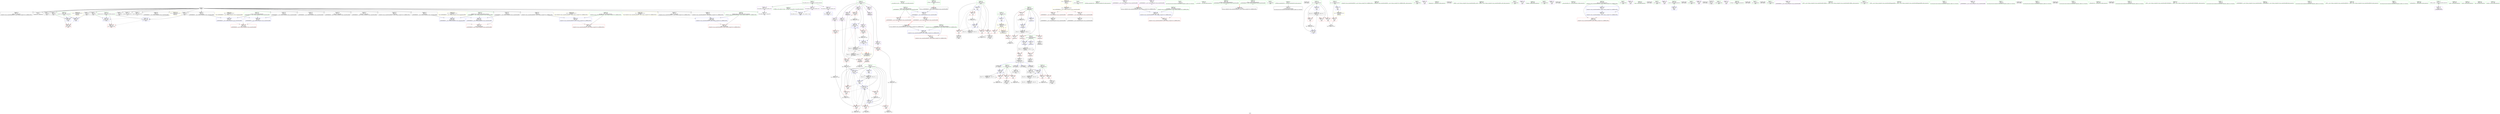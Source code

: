 digraph "SVFG" {
	label="SVFG";

	Node0x55f670f69020 [shape=record,color=grey,label="{NodeID: 0\nNullPtr}"];
	Node0x55f670f69020 -> Node0x55f6710a7410[style=solid];
	Node0x55f670f69020 -> Node0x55f6710a7510[style=solid];
	Node0x55f670f69020 -> Node0x55f6710a75e0[style=solid];
	Node0x55f670f69020 -> Node0x55f6710a76b0[style=solid];
	Node0x55f670f69020 -> Node0x55f6710a7780[style=solid];
	Node0x55f670f69020 -> Node0x55f6710a7850[style=solid];
	Node0x55f670f69020 -> Node0x55f6710a7920[style=solid];
	Node0x55f670f69020 -> Node0x55f6710a79f0[style=solid];
	Node0x55f670f69020 -> Node0x55f6710a7ac0[style=solid];
	Node0x55f670f69020 -> Node0x55f6710a7b90[style=solid];
	Node0x55f670f69020 -> Node0x55f6710a7c60[style=solid];
	Node0x55f670f69020 -> Node0x55f6710a7d30[style=solid];
	Node0x55f670f69020 -> Node0x55f6710a7e00[style=solid];
	Node0x55f670f69020 -> Node0x55f6710a7ed0[style=solid];
	Node0x55f670f69020 -> Node0x55f6710a7fa0[style=solid];
	Node0x55f670f69020 -> Node0x55f6710a8070[style=solid];
	Node0x55f670f69020 -> Node0x55f6710a8140[style=solid];
	Node0x55f670f69020 -> Node0x55f6710a8210[style=solid];
	Node0x55f670f69020 -> Node0x55f6710a82e0[style=solid];
	Node0x55f670f69020 -> Node0x55f6710a83b0[style=solid];
	Node0x55f670f69020 -> Node0x55f6710a8480[style=solid];
	Node0x55f670f69020 -> Node0x55f6710a8550[style=solid];
	Node0x55f670f69020 -> Node0x55f6710adf50[style=solid];
	Node0x55f6710a8a60 [shape=record,color=blue,label="{NodeID: 194\n108\<--180\nexn.slot\<--\nmain\n}"];
	Node0x55f6710a8a60 -> Node0x55f6710ac390[style=dashed];
	Node0x55f6710a52f0 [shape=record,color=purple,label="{NodeID: 111\n201\<--13\narrayidx15\<--p\nmain\n}"];
	Node0x55f6710a52f0 -> Node0x55f6710acfc0[style=solid];
	Node0x55f6710a52f0 -> Node0x55f6710a8cd0[style=solid];
	Node0x55f6710a3ce0 [shape=record,color=green,label="{NodeID: 28\n42\<--43\n__cxx_global_var_init\<--__cxx_global_var_init_field_insensitive\n}"];
	Node0x55f6710dac10 [shape=record,color=black,label="{NodeID: 388\n355 = PHI(283, 297, )\n1st arg _ZStplIcSt11char_traitsIcESaIcEENSt7__cxx1112basic_stringIT_T0_T1_EERKS8_PKS5_ }"];
	Node0x55f6710dac10 -> Node0x55f6710a95c0[style=solid];
	Node0x55f6710b73a0 [shape=record,color=grey,label="{NodeID: 305\n154 = cmp(152, 153, )\n}"];
	Node0x55f6710abc40 [shape=record,color=red,label="{NodeID: 139\n301\<--36\n\<--stdout\n_Z4OPENRKNSt7__cxx1112basic_stringIcSt11char_traitsIcESaIcEEE\n}"];
	Node0x55f6710abc40 -> Node0x55f6710a5e30[style=solid];
	Node0x55f6710a6690 [shape=record,color=green,label="{NodeID: 56\n276\<--277\nexn.slot\<--exn.slot_field_insensitive\n_Z4OPENRKNSt7__cxx1112basic_stringIcSt11char_traitsIcESaIcEEE\n}"];
	Node0x55f6710a6690 -> Node0x55f6710ad4a0[style=solid];
	Node0x55f6710a6690 -> Node0x55f6710a9280[style=solid];
	Node0x55f6710a6690 -> Node0x55f6710a9420[style=solid];
	Node0x55f6710ad300 [shape=record,color=red,label="{NodeID: 167\n283\<--272\n\<--s.addr\n_Z4OPENRKNSt7__cxx1112basic_stringIcSt11char_traitsIcESaIcEEE\n|{<s0>22}}"];
	Node0x55f6710ad300:s0 -> Node0x55f6710dac10[style=solid,color=red];
	Node0x55f6710a7ed0 [shape=record,color=black,label="{NodeID: 84\n314\<--3\n\<--dummyVal\n_Z4OPENRKNSt7__cxx1112basic_stringIcSt11char_traitsIcESaIcEEE\n}"];
	Node0x55f6710a7ed0 -> Node0x55f6710a9420[style=solid];
	Node0x55f6710995a0 [shape=record,color=green,label="{NodeID: 1\n7\<--1\n__dso_handle\<--dummyObj\nGlob }"];
	Node0x55f6710a8b30 [shape=record,color=blue,label="{NodeID: 195\n110\<--182\nehselector.slot\<--\nmain\n}"];
	Node0x55f6710a8b30 -> Node0x55f6710ac460[style=dashed];
	Node0x55f6710a53c0 [shape=record,color=purple,label="{NodeID: 112\n211\<--13\narrayidx19\<--p\nmain\n}"];
	Node0x55f6710a53c0 -> Node0x55f6710ad090[style=solid];
	Node0x55f6710a3de0 [shape=record,color=green,label="{NodeID: 29\n46\<--47\n_ZNSt8ios_base4InitC1Ev\<--_ZNSt8ios_base4InitC1Ev_field_insensitive\n}"];
	Node0x55f6710da710 [shape=record,color=black,label="{NodeID: 389\n356 = PHI(284, 298, )\n2nd arg _ZStplIcSt11char_traitsIcESaIcEENSt7__cxx1112basic_stringIT_T0_T1_EERKS8_PKS5_ }"];
	Node0x55f6710da710 -> Node0x55f6710a9690[style=solid];
	Node0x55f6710b7520 [shape=record,color=grey,label="{NodeID: 306\n195 = cmp(194, 9, )\n}"];
	Node0x55f6710abd10 [shape=record,color=red,label="{NodeID: 140\n82\<--67\n\<--ret\n_Z8majorityv\n}"];
	Node0x55f6710abd10 -> Node0x55f6710a56e0[style=solid];
	Node0x55f6710a6760 [shape=record,color=green,label="{NodeID: 57\n278\<--279\nehselector.slot\<--ehselector.slot_field_insensitive\n_Z4OPENRKNSt7__cxx1112basic_stringIcSt11char_traitsIcESaIcEEE\n}"];
	Node0x55f6710a6760 -> Node0x55f6710ad570[style=solid];
	Node0x55f6710a6760 -> Node0x55f6710a9350[style=solid];
	Node0x55f6710a6760 -> Node0x55f6710a94f0[style=solid];
	Node0x55f6710c83f0 [shape=record,color=yellow,style=double,label="{NodeID: 334\n19V_1 = ENCHI(MR_19V_0)\npts\{109 \}\nFun[main]}"];
	Node0x55f6710c83f0 -> Node0x55f6710a88c0[style=dashed];
	Node0x55f6710c83f0 -> Node0x55f6710a8a60[style=dashed];
	Node0x55f6710ad3d0 [shape=record,color=red,label="{NodeID: 168\n297\<--272\n\<--s.addr\n_Z4OPENRKNSt7__cxx1112basic_stringIcSt11char_traitsIcESaIcEEE\n|{<s0>26}}"];
	Node0x55f6710ad3d0:s0 -> Node0x55f6710dac10[style=solid,color=red];
	Node0x55f6710a7fa0 [shape=record,color=black,label="{NodeID: 85\n316\<--3\n\<--dummyVal\n_Z4OPENRKNSt7__cxx1112basic_stringIcSt11char_traitsIcESaIcEEE\n}"];
	Node0x55f6710a7fa0 -> Node0x55f6710a94f0[style=solid];
	Node0x55f6710a1fc0 [shape=record,color=green,label="{NodeID: 2\n9\<--1\n\<--dummyObj\nCan only get source location for instruction, argument, global var or function.}"];
	Node0x55f6710a8c00 [shape=record,color=blue,label="{NodeID: 196\n116\<--197\na\<--call13\nmain\n}"];
	Node0x55f6710a8c00 -> Node0x55f6710acae0[style=dashed];
	Node0x55f6710a8c00 -> Node0x55f6710acbb0[style=dashed];
	Node0x55f6710a8c00 -> Node0x55f6710acc80[style=dashed];
	Node0x55f6710a8c00 -> Node0x55f6710a8c00[style=dashed];
	Node0x55f6710a8c00 -> Node0x55f6710c1250[style=dashed];
	Node0x55f6710a5490 [shape=record,color=purple,label="{NodeID: 113\n222\<--13\narrayidx23\<--p\nmain\n}"];
	Node0x55f6710a5490 -> Node0x55f6710ad160[style=solid];
	Node0x55f6710a5490 -> Node0x55f6710a8f40[style=solid];
	Node0x55f6710a3ee0 [shape=record,color=green,label="{NodeID: 30\n52\<--53\n__cxa_atexit\<--__cxa_atexit_field_insensitive\n}"];
	Node0x55f6710dbed0 [shape=record,color=black,label="{NodeID: 390\n271 = PHI(104, )\n0th arg _Z4OPENRKNSt7__cxx1112basic_stringIcSt11char_traitsIcESaIcEEE }"];
	Node0x55f6710dbed0 -> Node0x55f6710a91b0[style=solid];
	Node0x55f6710c0350 [shape=record,color=black,label="{NodeID: 307\nMR_15V_2 = PHI(MR_15V_6, MR_15V_1, )\npts\{16 \}\n}"];
	Node0x55f6710c0350 -> Node0x55f6710ae530[style=dashed];
	Node0x55f6710abde0 [shape=record,color=red,label="{NodeID: 141\n97\<--67\n\<--ret\n_Z8majorityv\n}"];
	Node0x55f6710abde0 -> Node0x55f6710a57b0[style=solid];
	Node0x55f6710a6830 [shape=record,color=green,label="{NodeID: 58\n280\<--281\nref.tmp2\<--ref.tmp2_field_insensitive\n_Z4OPENRKNSt7__cxx1112basic_stringIcSt11char_traitsIcESaIcEEE\n|{<s0>26}}"];
	Node0x55f6710a6830:s0 -> Node0x55f6710dd9b0[style=solid,color=red];
	Node0x55f6710c84d0 [shape=record,color=yellow,style=double,label="{NodeID: 335\n21V_1 = ENCHI(MR_21V_0)\npts\{111 \}\nFun[main]}"];
	Node0x55f6710c84d0 -> Node0x55f6710a8990[style=dashed];
	Node0x55f6710c84d0 -> Node0x55f6710a8b30[style=dashed];
	Node0x55f6710ad4a0 [shape=record,color=red,label="{NodeID: 169\n320\<--276\nexn\<--exn.slot\n_Z4OPENRKNSt7__cxx1112basic_stringIcSt11char_traitsIcESaIcEEE\n}"];
	Node0x55f6710a8070 [shape=record,color=black,label="{NodeID: 86\n322\<--3\nlpad.val\<--dummyVal\n_Z4OPENRKNSt7__cxx1112basic_stringIcSt11char_traitsIcESaIcEEE\n}"];
	Node0x55f6710a2050 [shape=record,color=green,label="{NodeID: 3\n17\<--1\n.str\<--dummyObj\nGlob }"];
	Node0x55f6710a8cd0 [shape=record,color=blue,label="{NodeID: 197\n201\<--203\narrayidx15\<--dec\nmain\n|{|<s4>15|<s5>16}}"];
	Node0x55f6710a8cd0 -> Node0x55f6710ad090[style=dashed];
	Node0x55f6710a8cd0 -> Node0x55f6710ad160[style=dashed];
	Node0x55f6710a8cd0 -> Node0x55f6710a8f40[style=dashed];
	Node0x55f6710a8cd0 -> Node0x55f6710c7050[style=dashed];
	Node0x55f6710a8cd0:s4 -> Node0x55f6710c8ce0[style=dashed,color=red];
	Node0x55f6710a8cd0:s5 -> Node0x55f6710c8ce0[style=dashed,color=red];
	Node0x55f6710a5560 [shape=record,color=purple,label="{NodeID: 114\n231\<--13\narrayidx28\<--p\nmain\n}"];
	Node0x55f6710a5560 -> Node0x55f6710ad230[style=solid];
	Node0x55f6710a3fe0 [shape=record,color=green,label="{NodeID: 31\n51\<--57\n_ZNSt8ios_base4InitD1Ev\<--_ZNSt8ios_base4InitD1Ev_field_insensitive\n}"];
	Node0x55f6710a3fe0 -> Node0x55f6710a86f0[style=solid];
	Node0x55f6710dc950 [shape=record,color=black,label="{NodeID: 391\n376 = PHI()\n}"];
	Node0x55f6710c0850 [shape=record,color=black,label="{NodeID: 308\nMR_23V_3 = PHI(MR_23V_4, MR_23V_2, )\npts\{113 \}\n}"];
	Node0x55f6710c0850 -> Node0x55f6710ac530[style=dashed];
	Node0x55f6710c0850 -> Node0x55f6710ac600[style=dashed];
	Node0x55f6710c0850 -> Node0x55f6710ac6d0[style=dashed];
	Node0x55f6710c0850 -> Node0x55f6710a90e0[style=dashed];
	Node0x55f6710abeb0 [shape=record,color=red,label="{NodeID: 142\n74\<--69\n\<--i\n_Z8majorityv\n}"];
	Node0x55f6710abeb0 -> Node0x55f6710b70a0[style=solid];
	Node0x55f6710a6900 [shape=record,color=green,label="{NodeID: 59\n286\<--287\n_ZStplIcSt11char_traitsIcESaIcEENSt7__cxx1112basic_stringIT_T0_T1_EERKS8_PKS5_\<--_ZStplIcSt11char_traitsIcESaIcEENSt7__cxx1112basic_stringIT_T0_T1_EERKS8_PKS5__field_insensitive\n}"];
	Node0x55f6710ad570 [shape=record,color=red,label="{NodeID: 170\n321\<--278\nsel\<--ehselector.slot\n_Z4OPENRKNSt7__cxx1112basic_stringIcSt11char_traitsIcESaIcEEE\n}"];
	Node0x55f6710a8140 [shape=record,color=black,label="{NodeID: 87\n323\<--3\nlpad.val7\<--dummyVal\n_Z4OPENRKNSt7__cxx1112basic_stringIcSt11char_traitsIcESaIcEEE\n}"];
	Node0x55f6710a20e0 [shape=record,color=green,label="{NodeID: 4\n19\<--1\n.str.1\<--dummyObj\nGlob }"];
	Node0x55f6710a8da0 [shape=record,color=blue,label="{NodeID: 198\n15\<--207\ntotal\<--dec16\nmain\n}"];
	Node0x55f6710a8da0 -> Node0x55f6710ab760[style=dashed];
	Node0x55f6710a8da0 -> Node0x55f6710ab830[style=dashed];
	Node0x55f6710a8da0 -> Node0x55f6710ab900[style=dashed];
	Node0x55f6710a8da0 -> Node0x55f6710ab9d0[style=dashed];
	Node0x55f6710a8da0 -> Node0x55f6710a8da0[style=dashed];
	Node0x55f6710a8da0 -> Node0x55f6710a9010[style=dashed];
	Node0x55f6710a8da0 -> Node0x55f6710c0350[style=dashed];
	Node0x55f6710aa8e0 [shape=record,color=purple,label="{NodeID: 115\n124\<--17\n\<--.str\nmain\n}"];
	Node0x55f6710a40e0 [shape=record,color=green,label="{NodeID: 32\n64\<--65\n_Z8majorityv\<--_Z8majorityv_field_insensitive\n}"];
	Node0x55f6710dca50 [shape=record,color=black,label="{NodeID: 392\n49 = PHI()\n}"];
	Node0x55f6710c0d50 [shape=record,color=black,label="{NodeID: 309\nMR_25V_2 = PHI(MR_25V_4, MR_25V_1, )\npts\{115 \}\n}"];
	Node0x55f6710c0d50 -> Node0x55f6710ae600[style=dashed];
	Node0x55f6710abf80 [shape=record,color=red,label="{NodeID: 143\n78\<--69\n\<--i\n_Z8majorityv\n}"];
	Node0x55f6710abf80 -> Node0x55f6710a87f0[style=solid];
	Node0x55f6710a6a00 [shape=record,color=green,label="{NodeID: 60\n289\<--290\n_ZNKSt7__cxx1112basic_stringIcSt11char_traitsIcESaIcEE5c_strEv\<--_ZNKSt7__cxx1112basic_stringIcSt11char_traitsIcESaIcEE5c_strEv_field_insensitive\n}"];
	Node0x55f6710ad640 [shape=record,color=red,label="{NodeID: 171\n371\<--357\n\<--__lhs.addr\n_ZStplIcSt11char_traitsIcESaIcEENSt7__cxx1112basic_stringIT_T0_T1_EERKS8_PKS5_\n}"];
	Node0x55f6710a8210 [shape=record,color=black,label="{NodeID: 88\n383\<--3\n\<--dummyVal\n_ZStplIcSt11char_traitsIcESaIcEENSt7__cxx1112basic_stringIT_T0_T1_EERKS8_PKS5_\n}"];
	Node0x55f6710a2170 [shape=record,color=green,label="{NodeID: 5\n21\<--1\n.str.2\<--dummyObj\nGlob }"];
	Node0x55f6710a8e70 [shape=record,color=blue,label="{NodeID: 199\n118\<--218\nb\<--call21\nmain\n}"];
	Node0x55f6710a8e70 -> Node0x55f6710acd50[style=dashed];
	Node0x55f6710a8e70 -> Node0x55f6710ace20[style=dashed];
	Node0x55f6710a8e70 -> Node0x55f6710c6b50[style=dashed];
	Node0x55f6710aa970 [shape=record,color=purple,label="{NodeID: 116\n137\<--19\n\<--.str.1\nmain\n}"];
	Node0x55f6710a41e0 [shape=record,color=green,label="{NodeID: 33\n67\<--68\nret\<--ret_field_insensitive\n_Z8majorityv\n}"];
	Node0x55f6710a41e0 -> Node0x55f6710abd10[style=solid];
	Node0x55f6710a41e0 -> Node0x55f6710abde0[style=solid];
	Node0x55f6710a41e0 -> Node0x55f6710ae050[style=solid];
	Node0x55f6710a41e0 -> Node0x55f6710ae1f0[style=solid];
	Node0x55f6710dcb50 [shape=record,color=black,label="{NodeID: 393\n229 = PHI(66, )\n}"];
	Node0x55f6710dcb50 -> Node0x55f6710a5c90[style=solid];
	Node0x55f6710c1250 [shape=record,color=black,label="{NodeID: 310\nMR_27V_2 = PHI(MR_27V_3, MR_27V_1, )\npts\{117 \}\n}"];
	Node0x55f6710c1250 -> Node0x55f6710a8c00[style=dashed];
	Node0x55f6710c1250 -> Node0x55f6710c1250[style=dashed];
	Node0x55f6710ac050 [shape=record,color=red,label="{NodeID: 144\n88\<--69\n\<--i\n_Z8majorityv\n}"];
	Node0x55f6710ac050 -> Node0x55f6710ae1f0[style=solid];
	Node0x55f6710a6b00 [shape=record,color=green,label="{NodeID: 61\n294\<--295\nfreopen\<--freopen_field_insensitive\n}"];
	Node0x55f6710ad710 [shape=record,color=red,label="{NodeID: 172\n375\<--359\n\<--__rhs.addr\n_ZStplIcSt11char_traitsIcESaIcEENSt7__cxx1112basic_stringIT_T0_T1_EERKS8_PKS5_\n}"];
	Node0x55f6710a82e0 [shape=record,color=black,label="{NodeID: 89\n384\<--3\n\<--dummyVal\n_ZStplIcSt11char_traitsIcESaIcEENSt7__cxx1112basic_stringIT_T0_T1_EERKS8_PKS5_\n}"];
	Node0x55f6710a82e0 -> Node0x55f6710b08c0[style=solid];
	Node0x55f6710a29b0 [shape=record,color=green,label="{NodeID: 6\n23\<--1\n.str.3\<--dummyObj\nGlob }"];
	Node0x55f6710a8f40 [shape=record,color=blue,label="{NodeID: 200\n222\<--224\narrayidx23\<--dec24\nmain\n|{|<s2>17}}"];
	Node0x55f6710a8f40 -> Node0x55f6710ad230[style=dashed];
	Node0x55f6710a8f40 -> Node0x55f6710c7050[style=dashed];
	Node0x55f6710a8f40:s2 -> Node0x55f6710c8ce0[style=dashed,color=red];
	Node0x55f6710aaa00 [shape=record,color=purple,label="{NodeID: 117\n148\<--19\n\<--.str.1\nmain\n}"];
	Node0x55f6710a42b0 [shape=record,color=green,label="{NodeID: 34\n69\<--70\ni\<--i_field_insensitive\n_Z8majorityv\n}"];
	Node0x55f6710a42b0 -> Node0x55f6710abeb0[style=solid];
	Node0x55f6710a42b0 -> Node0x55f6710abf80[style=solid];
	Node0x55f6710a42b0 -> Node0x55f6710ac050[style=solid];
	Node0x55f6710a42b0 -> Node0x55f6710ac120[style=solid];
	Node0x55f6710a42b0 -> Node0x55f6710ae120[style=solid];
	Node0x55f6710a42b0 -> Node0x55f6710ae2c0[style=solid];
	Node0x55f6710dcd80 [shape=record,color=black,label="{NodeID: 394\n247 = PHI()\n}"];
	Node0x55f6710c1750 [shape=record,color=black,label="{NodeID: 311\nMR_29V_2 = PHI(MR_29V_3, MR_29V_1, )\npts\{119 \}\n}"];
	Node0x55f6710c1750 -> Node0x55f6710c6b50[style=dashed];
	Node0x55f6710ac120 [shape=record,color=red,label="{NodeID: 145\n92\<--69\n\<--i\n_Z8majorityv\n}"];
	Node0x55f6710ac120 -> Node0x55f6710b5ea0[style=solid];
	Node0x55f6710a6c00 [shape=record,color=green,label="{NodeID: 62\n331\<--332\n__gxx_personality_v0\<--__gxx_personality_v0_field_insensitive\n}"];
	Node0x55f6710ad7e0 [shape=record,color=red,label="{NodeID: 173\n381\<--361\nnrvo.val\<--nrvo\n_ZStplIcSt11char_traitsIcESaIcEENSt7__cxx1112basic_stringIT_T0_T1_EERKS8_PKS5_\n}"];
	Node0x55f6710a83b0 [shape=record,color=black,label="{NodeID: 90\n386\<--3\n\<--dummyVal\n_ZStplIcSt11char_traitsIcESaIcEENSt7__cxx1112basic_stringIT_T0_T1_EERKS8_PKS5_\n}"];
	Node0x55f6710a83b0 -> Node0x55f6710b0990[style=solid];
	Node0x55f6710a2a40 [shape=record,color=green,label="{NodeID: 7\n25\<--1\n.str.4\<--dummyObj\nGlob }"];
	Node0x55f6710a9010 [shape=record,color=blue,label="{NodeID: 201\n15\<--227\ntotal\<--dec25\nmain\n}"];
	Node0x55f6710a9010 -> Node0x55f6710ab760[style=dashed];
	Node0x55f6710a9010 -> Node0x55f6710ab830[style=dashed];
	Node0x55f6710a9010 -> Node0x55f6710abaa0[style=dashed];
	Node0x55f6710a9010 -> Node0x55f6710a8da0[style=dashed];
	Node0x55f6710a9010 -> Node0x55f6710c0350[style=dashed];
	Node0x55f6710aaad0 [shape=record,color=purple,label="{NodeID: 118\n159\<--19\n\<--.str.1\nmain\n}"];
	Node0x55f6710a4380 [shape=record,color=green,label="{NodeID: 35\n99\<--100\nmain\<--main_field_insensitive\n}"];
	Node0x55f6710dce50 [shape=record,color=black,label="{NodeID: 395\n252 = PHI()\n}"];
	Node0x55f6710c1c50 [shape=record,color=black,label="{NodeID: 312\nMR_8V_2 = PHI(MR_8V_3, MR_8V_1, )\npts\{140000 \}\n}"];
	Node0x55f6710c1c50 -> Node0x55f6710acef0[style=dashed];
	Node0x55f6710c1c50 -> Node0x55f6710c7050[style=dashed];
	Node0x55f6710ac1f0 [shape=record,color=red,label="{NodeID: 146\n81\<--80\n\<--arrayidx\n_Z8majorityv\n}"];
	Node0x55f6710ac1f0 -> Node0x55f6710b6c20[style=solid];
	Node0x55f6710a6d00 [shape=record,color=green,label="{NodeID: 63\n357\<--358\n__lhs.addr\<--__lhs.addr_field_insensitive\n_ZStplIcSt11char_traitsIcESaIcEENSt7__cxx1112basic_stringIT_T0_T1_EERKS8_PKS5_\n}"];
	Node0x55f6710a6d00 -> Node0x55f6710ad640[style=solid];
	Node0x55f6710a6d00 -> Node0x55f6710a95c0[style=solid];
	Node0x55f6710ad8b0 [shape=record,color=red,label="{NodeID: 174\n393\<--363\nexn\<--exn.slot\n_ZStplIcSt11char_traitsIcESaIcEENSt7__cxx1112basic_stringIT_T0_T1_EERKS8_PKS5_\n}"];
	Node0x55f6710a8480 [shape=record,color=black,label="{NodeID: 91\n395\<--3\nlpad.val\<--dummyVal\n_ZStplIcSt11char_traitsIcESaIcEENSt7__cxx1112basic_stringIT_T0_T1_EERKS8_PKS5_\n}"];
	Node0x55f6710a2ad0 [shape=record,color=green,label="{NodeID: 8\n27\<--1\n.str.5\<--dummyObj\nGlob }"];
	Node0x55f6710a90e0 [shape=record,color=blue,label="{NodeID: 202\n112\<--261\nitc\<--inc40\nmain\n}"];
	Node0x55f6710a90e0 -> Node0x55f6710c0850[style=dashed];
	Node0x55f6710aaba0 [shape=record,color=purple,label="{NodeID: 119\n189\<--21\n\<--.str.2\nmain\n}"];
	Node0x55f6710a4480 [shape=record,color=green,label="{NodeID: 36\n102\<--103\nretval\<--retval_field_insensitive\nmain\n}"];
	Node0x55f6710a4480 -> Node0x55f6710ae390[style=solid];
	Node0x55f6710dcf20 [shape=record,color=black,label="{NodeID: 396\n138 = PHI()\n}"];
	Node0x55f6710ac2c0 [shape=record,color=red,label="{NodeID: 147\n85\<--84\n\<--arrayidx2\n_Z8majorityv\n}"];
	Node0x55f6710ac2c0 -> Node0x55f6710b6c20[style=solid];
	Node0x55f6710a6dd0 [shape=record,color=green,label="{NodeID: 64\n359\<--360\n__rhs.addr\<--__rhs.addr_field_insensitive\n_ZStplIcSt11char_traitsIcESaIcEENSt7__cxx1112basic_stringIT_T0_T1_EERKS8_PKS5_\n}"];
	Node0x55f6710a6dd0 -> Node0x55f6710ad710[style=solid];
	Node0x55f6710a6dd0 -> Node0x55f6710a9690[style=solid];
	Node0x55f6710c8a10 [shape=record,color=yellow,style=double,label="{NodeID: 341\n2V_1 = ENCHI(MR_2V_0)\npts\{12 \}\nFun[_Z8majorityv]}"];
	Node0x55f6710c8a10 -> Node0x55f6710ab4f0[style=dashed];
	Node0x55f6710ad980 [shape=record,color=red,label="{NodeID: 175\n394\<--365\nsel\<--ehselector.slot\n_ZStplIcSt11char_traitsIcESaIcEENSt7__cxx1112basic_stringIT_T0_T1_EERKS8_PKS5_\n}"];
	Node0x55f6710a8550 [shape=record,color=black,label="{NodeID: 92\n396\<--3\nlpad.val1\<--dummyVal\n_ZStplIcSt11char_traitsIcESaIcEENSt7__cxx1112basic_stringIT_T0_T1_EERKS8_PKS5_\n}"];
	Node0x55f6710a2b60 [shape=record,color=green,label="{NodeID: 9\n29\<--1\n.str.6\<--dummyObj\nGlob }"];
	Node0x55f6710a91b0 [shape=record,color=blue,label="{NodeID: 203\n272\<--271\ns.addr\<--s\n_Z4OPENRKNSt7__cxx1112basic_stringIcSt11char_traitsIcESaIcEEE\n}"];
	Node0x55f6710a91b0 -> Node0x55f6710ad300[style=dashed];
	Node0x55f6710a91b0 -> Node0x55f6710ad3d0[style=dashed];
	Node0x55f6710aac70 [shape=record,color=purple,label="{NodeID: 120\n246\<--23\n\<--.str.3\nmain\n}"];
	Node0x55f6710a4550 [shape=record,color=green,label="{NodeID: 37\n104\<--105\nref.tmp\<--ref.tmp_field_insensitive\nmain\n|{<s0>5}}"];
	Node0x55f6710a4550:s0 -> Node0x55f6710dbed0[style=solid,color=red];
	Node0x55f6710dcff0 [shape=record,color=black,label="{NodeID: 397\n149 = PHI()\n}"];
	Node0x55f6710ac390 [shape=record,color=red,label="{NodeID: 148\n265\<--108\nexn\<--exn.slot\nmain\n}"];
	Node0x55f6710a6ea0 [shape=record,color=green,label="{NodeID: 65\n361\<--362\nnrvo\<--nrvo_field_insensitive\n_ZStplIcSt11char_traitsIcESaIcEENSt7__cxx1112basic_stringIT_T0_T1_EERKS8_PKS5_\n}"];
	Node0x55f6710a6ea0 -> Node0x55f6710ad7e0[style=solid];
	Node0x55f6710a6ea0 -> Node0x55f6710a9760[style=solid];
	Node0x55f6710a6ea0 -> Node0x55f6710a9830[style=solid];
	Node0x55f6710ada50 [shape=record,color=blue,label="{NodeID: 176\n8\<--9\nntc\<--\nGlob }"];
	Node0x55f6710ada50 -> Node0x55f6710c8070[style=dashed];
	Node0x55f6710a8620 [shape=record,color=black,label="{NodeID: 93\n101\<--9\nmain_ret\<--\nmain\n}"];
	Node0x55f6710a2bf0 [shape=record,color=green,label="{NodeID: 10\n31\<--1\nstdin\<--dummyObj\nGlob }"];
	Node0x55f6710aa2b0 [shape=record,color=grey,label="{NodeID: 287\n227 = Binary(226, 204, )\n}"];
	Node0x55f6710aa2b0 -> Node0x55f6710a9010[style=solid];
	Node0x55f6710a9280 [shape=record,color=blue,label="{NodeID: 204\n276\<--307\nexn.slot\<--\n_Z4OPENRKNSt7__cxx1112basic_stringIcSt11char_traitsIcESaIcEEE\n}"];
	Node0x55f6710a9280 -> Node0x55f6710ad4a0[style=dashed];
	Node0x55f6710aad40 [shape=record,color=purple,label="{NodeID: 121\n251\<--25\n\<--.str.4\nmain\n}"];
	Node0x55f6710a4620 [shape=record,color=green,label="{NodeID: 38\n106\<--107\nref.tmp1\<--ref.tmp1_field_insensitive\nmain\n}"];
	Node0x55f6710dd0c0 [shape=record,color=black,label="{NodeID: 398\n160 = PHI()\n}"];
	Node0x55f6710ac460 [shape=record,color=red,label="{NodeID: 149\n266\<--110\nsel\<--ehselector.slot\nmain\n}"];
	Node0x55f6710a6f70 [shape=record,color=green,label="{NodeID: 66\n363\<--364\nexn.slot\<--exn.slot_field_insensitive\n_ZStplIcSt11char_traitsIcESaIcEENSt7__cxx1112basic_stringIT_T0_T1_EERKS8_PKS5_\n}"];
	Node0x55f6710a6f70 -> Node0x55f6710ad8b0[style=solid];
	Node0x55f6710a6f70 -> Node0x55f6710b08c0[style=solid];
	Node0x55f6710adb50 [shape=record,color=blue,label="{NodeID: 177\n11\<--9\nn\<--\nGlob }"];
	Node0x55f6710adb50 -> Node0x55f6710c8150[style=dashed];
	Node0x55f6710a86f0 [shape=record,color=black,label="{NodeID: 94\n50\<--51\n\<--_ZNSt8ios_base4InitD1Ev\nCan only get source location for instruction, argument, global var or function.}"];
	Node0x55f6710a2c80 [shape=record,color=green,label="{NodeID: 11\n32\<--1\n.str.7\<--dummyObj\nGlob }"];
	Node0x55f6710aa430 [shape=record,color=grey,label="{NodeID: 288\n233 = Binary(232, 214, )\n}"];
	Node0x55f6710aa430 -> Node0x55f6710b6f20[style=solid];
	Node0x55f6710a9350 [shape=record,color=blue,label="{NodeID: 205\n278\<--309\nehselector.slot\<--\n_Z4OPENRKNSt7__cxx1112basic_stringIcSt11char_traitsIcESaIcEEE\n}"];
	Node0x55f6710a9350 -> Node0x55f6710ad570[style=dashed];
	Node0x55f6710aae10 [shape=record,color=purple,label="{NodeID: 122\n284\<--27\n\<--.str.5\n_Z4OPENRKNSt7__cxx1112basic_stringIcSt11char_traitsIcESaIcEEE\n|{<s0>22}}"];
	Node0x55f6710aae10:s0 -> Node0x55f6710da710[style=solid,color=red];
	Node0x55f6710a46f0 [shape=record,color=green,label="{NodeID: 39\n108\<--109\nexn.slot\<--exn.slot_field_insensitive\nmain\n}"];
	Node0x55f6710a46f0 -> Node0x55f6710ac390[style=solid];
	Node0x55f6710a46f0 -> Node0x55f6710a88c0[style=solid];
	Node0x55f6710a46f0 -> Node0x55f6710a8a60[style=solid];
	Node0x55f6710dd190 [shape=record,color=black,label="{NodeID: 399\n190 = PHI()\n}"];
	Node0x55f6710ac530 [shape=record,color=red,label="{NodeID: 150\n143\<--112\n\<--itc\nmain\n}"];
	Node0x55f6710ac530 -> Node0x55f6710b6da0[style=solid];
	Node0x55f6710a7040 [shape=record,color=green,label="{NodeID: 67\n365\<--366\nehselector.slot\<--ehselector.slot_field_insensitive\n_ZStplIcSt11char_traitsIcESaIcEENSt7__cxx1112basic_stringIT_T0_T1_EERKS8_PKS5_\n}"];
	Node0x55f6710a7040 -> Node0x55f6710ad980[style=solid];
	Node0x55f6710a7040 -> Node0x55f6710b0990[style=solid];
	Node0x55f6710c8ce0 [shape=record,color=yellow,style=double,label="{NodeID: 344\n8V_1 = ENCHI(MR_8V_0)\npts\{140000 \}\nFun[_Z8majorityv]}"];
	Node0x55f6710c8ce0 -> Node0x55f6710ac1f0[style=dashed];
	Node0x55f6710c8ce0 -> Node0x55f6710ac2c0[style=dashed];
	Node0x55f6710adc50 [shape=record,color=blue,label="{NodeID: 178\n15\<--9\ntotal\<--\nGlob }"];
	Node0x55f6710adc50 -> Node0x55f6710c0350[style=dashed];
	Node0x55f6710a87f0 [shape=record,color=black,label="{NodeID: 95\n79\<--78\nidxprom\<--\n_Z8majorityv\n}"];
	Node0x55f6710a2d10 [shape=record,color=green,label="{NodeID: 12\n34\<--1\n.str.8\<--dummyObj\nGlob }"];
	Node0x55f6710aa5b0 [shape=record,color=grey,label="{NodeID: 289\n242 = Binary(243, 241, )\n}"];
	Node0x55f6710a9420 [shape=record,color=blue,label="{NodeID: 206\n276\<--314\nexn.slot\<--\n_Z4OPENRKNSt7__cxx1112basic_stringIcSt11char_traitsIcESaIcEEE\n}"];
	Node0x55f6710a9420 -> Node0x55f6710ad4a0[style=dashed];
	Node0x55f6710aaee0 [shape=record,color=purple,label="{NodeID: 123\n292\<--29\n\<--.str.6\n_Z4OPENRKNSt7__cxx1112basic_stringIcSt11char_traitsIcESaIcEEE\n}"];
	Node0x55f6710a47c0 [shape=record,color=green,label="{NodeID: 40\n110\<--111\nehselector.slot\<--ehselector.slot_field_insensitive\nmain\n}"];
	Node0x55f6710a47c0 -> Node0x55f6710ac460[style=solid];
	Node0x55f6710a47c0 -> Node0x55f6710a8990[style=solid];
	Node0x55f6710a47c0 -> Node0x55f6710a8b30[style=solid];
	Node0x55f6710dd290 [shape=record,color=black,label="{NodeID: 400\n197 = PHI(66, )\n}"];
	Node0x55f6710dd290 -> Node0x55f6710a8c00[style=solid];
	Node0x55f6710ac600 [shape=record,color=red,label="{NodeID: 151\n188\<--112\n\<--itc\nmain\n}"];
	Node0x55f6710a7110 [shape=record,color=green,label="{NodeID: 68\n373\<--374\n_ZNSt7__cxx1112basic_stringIcSt11char_traitsIcESaIcEEC1ERKS4_\<--_ZNSt7__cxx1112basic_stringIcSt11char_traitsIcESaIcEEC1ERKS4__field_insensitive\n}"];
	Node0x55f6710add50 [shape=record,color=blue,label="{NodeID: 179\n410\<--38\nllvm.global_ctors_0\<--\nGlob }"];
	Node0x55f6710a56e0 [shape=record,color=black,label="{NodeID: 96\n83\<--82\nidxprom1\<--\n_Z8majorityv\n}"];
	Node0x55f6710a2de0 [shape=record,color=green,label="{NodeID: 13\n36\<--1\nstdout\<--dummyObj\nGlob }"];
	Node0x55f6710aa730 [shape=record,color=grey,label="{NodeID: 290\n245 = Binary(243, 244, )\n}"];
	Node0x55f6710a94f0 [shape=record,color=blue,label="{NodeID: 207\n278\<--316\nehselector.slot\<--\n_Z4OPENRKNSt7__cxx1112basic_stringIcSt11char_traitsIcESaIcEEE\n}"];
	Node0x55f6710a94f0 -> Node0x55f6710ad570[style=dashed];
	Node0x55f6710aafb0 [shape=record,color=purple,label="{NodeID: 124\n298\<--32\n\<--.str.7\n_Z4OPENRKNSt7__cxx1112basic_stringIcSt11char_traitsIcESaIcEEE\n|{<s0>26}}"];
	Node0x55f6710aafb0:s0 -> Node0x55f6710da710[style=solid,color=red];
	Node0x55f6710a4890 [shape=record,color=green,label="{NodeID: 41\n112\<--113\nitc\<--itc_field_insensitive\nmain\n}"];
	Node0x55f6710a4890 -> Node0x55f6710ac530[style=solid];
	Node0x55f6710a4890 -> Node0x55f6710ac600[style=solid];
	Node0x55f6710a4890 -> Node0x55f6710ac6d0[style=solid];
	Node0x55f6710a4890 -> Node0x55f6710ae460[style=solid];
	Node0x55f6710a4890 -> Node0x55f6710a90e0[style=solid];
	Node0x55f6710dd4c0 [shape=record,color=black,label="{NodeID: 401\n209 = PHI(66, )\n}"];
	Node0x55f6710dd4c0 -> Node0x55f6710a5af0[style=solid];
	Node0x55f6710ac6d0 [shape=record,color=red,label="{NodeID: 152\n260\<--112\n\<--itc\nmain\n}"];
	Node0x55f6710ac6d0 -> Node0x55f6710b67a0[style=solid];
	Node0x55f6710a7210 [shape=record,color=green,label="{NodeID: 69\n377\<--378\n_ZNSt7__cxx1112basic_stringIcSt11char_traitsIcESaIcEE6appendEPKc\<--_ZNSt7__cxx1112basic_stringIcSt11char_traitsIcESaIcEE6appendEPKc_field_insensitive\n}"];
	Node0x55f6710ade50 [shape=record,color=blue,label="{NodeID: 180\n411\<--39\nllvm.global_ctors_1\<--_GLOBAL__sub_I_azaky_0_0.cpp\nGlob }"];
	Node0x55f6710a57b0 [shape=record,color=black,label="{NodeID: 97\n66\<--97\n_Z8majorityv_ret\<--\n_Z8majorityv\n|{<s0>14|<s1>15|<s2>16|<s3>17}}"];
	Node0x55f6710a57b0:s0 -> Node0x55f6710dd290[style=solid,color=blue];
	Node0x55f6710a57b0:s1 -> Node0x55f6710dd4c0[style=solid,color=blue];
	Node0x55f6710a57b0:s2 -> Node0x55f6710dd600[style=solid,color=blue];
	Node0x55f6710a57b0:s3 -> Node0x55f6710dcb50[style=solid,color=blue];
	Node0x55f6710a2ee0 [shape=record,color=green,label="{NodeID: 14\n38\<--1\n\<--dummyObj\nCan only get source location for instruction, argument, global var or function.}"];
	Node0x55f6710b5ea0 [shape=record,color=grey,label="{NodeID: 291\n93 = Binary(92, 94, )\n}"];
	Node0x55f6710b5ea0 -> Node0x55f6710ae2c0[style=solid];
	Node0x55f6710a95c0 [shape=record,color=blue,label="{NodeID: 208\n357\<--355\n__lhs.addr\<--__lhs\n_ZStplIcSt11char_traitsIcESaIcEENSt7__cxx1112basic_stringIT_T0_T1_EERKS8_PKS5_\n}"];
	Node0x55f6710a95c0 -> Node0x55f6710ad640[style=dashed];
	Node0x55f6710ab080 [shape=record,color=purple,label="{NodeID: 125\n302\<--34\n\<--.str.8\n_Z4OPENRKNSt7__cxx1112basic_stringIcSt11char_traitsIcESaIcEEE\n}"];
	Node0x55f6710a4960 [shape=record,color=green,label="{NodeID: 42\n114\<--115\ni\<--i_field_insensitive\nmain\n}"];
	Node0x55f6710a4960 -> Node0x55f6710ac7a0[style=solid];
	Node0x55f6710a4960 -> Node0x55f6710ac870[style=solid];
	Node0x55f6710a4960 -> Node0x55f6710ac940[style=solid];
	Node0x55f6710a4960 -> Node0x55f6710aca10[style=solid];
	Node0x55f6710a4960 -> Node0x55f6710ae600[style=solid];
	Node0x55f6710a4960 -> Node0x55f6710ae7a0[style=solid];
	Node0x55f6710dd600 [shape=record,color=black,label="{NodeID: 402\n218 = PHI(66, )\n}"];
	Node0x55f6710dd600 -> Node0x55f6710a8e70[style=solid];
	Node0x55f6710ac7a0 [shape=record,color=red,label="{NodeID: 153\n152\<--114\n\<--i\nmain\n}"];
	Node0x55f6710ac7a0 -> Node0x55f6710b73a0[style=solid];
	Node0x55f6710a7310 [shape=record,color=green,label="{NodeID: 70\n39\<--406\n_GLOBAL__sub_I_azaky_0_0.cpp\<--_GLOBAL__sub_I_azaky_0_0.cpp_field_insensitive\n}"];
	Node0x55f6710a7310 -> Node0x55f6710ade50[style=solid];
	Node0x55f6710adf50 [shape=record,color=blue, style = dotted,label="{NodeID: 181\n412\<--3\nllvm.global_ctors_2\<--dummyVal\nGlob }"];
	Node0x55f6710a5880 [shape=record,color=black,label="{NodeID: 98\n157\<--156\nidxprom\<--\nmain\n}"];
	Node0x55f6710a2fe0 [shape=record,color=green,label="{NodeID: 15\n94\<--1\n\<--dummyObj\nCan only get source location for instruction, argument, global var or function.}"];
	Node0x55f6710b6020 [shape=record,color=grey,label="{NodeID: 292\n170 = Binary(169, 94, )\n}"];
	Node0x55f6710b6020 -> Node0x55f6710ae7a0[style=solid];
	Node0x55f6710a9690 [shape=record,color=blue,label="{NodeID: 209\n359\<--356\n__rhs.addr\<--__rhs\n_ZStplIcSt11char_traitsIcESaIcEENSt7__cxx1112basic_stringIT_T0_T1_EERKS8_PKS5_\n}"];
	Node0x55f6710a9690 -> Node0x55f6710ad710[style=dashed];
	Node0x55f6710ab150 [shape=record,color=purple,label="{NodeID: 126\n410\<--37\nllvm.global_ctors_0\<--llvm.global_ctors\nGlob }"];
	Node0x55f6710ab150 -> Node0x55f6710add50[style=solid];
	Node0x55f6710a4a30 [shape=record,color=green,label="{NodeID: 43\n116\<--117\na\<--a_field_insensitive\nmain\n}"];
	Node0x55f6710a4a30 -> Node0x55f6710acae0[style=solid];
	Node0x55f6710a4a30 -> Node0x55f6710acbb0[style=solid];
	Node0x55f6710a4a30 -> Node0x55f6710acc80[style=solid];
	Node0x55f6710a4a30 -> Node0x55f6710a8c00[style=solid];
	Node0x55f6710dd740 [shape=record,color=black,label="{NodeID: 403\n255 = PHI()\n}"];
	Node0x55f6710ac870 [shape=record,color=red,label="{NodeID: 154\n156\<--114\n\<--i\nmain\n}"];
	Node0x55f6710ac870 -> Node0x55f6710a5880[style=solid];
	Node0x55f6710a7410 [shape=record,color=black,label="{NodeID: 71\n2\<--3\ndummyVal\<--dummyVal\n}"];
	Node0x55f6710c9090 [shape=record,color=yellow,style=double,label="{NodeID: 348\n45V_1 = ENCHI(MR_45V_0)\npts\{364 \}\nFun[_ZStplIcSt11char_traitsIcESaIcEENSt7__cxx1112basic_stringIT_T0_T1_EERKS8_PKS5_]}"];
	Node0x55f6710c9090 -> Node0x55f6710b08c0[style=dashed];
	Node0x55f6710ae050 [shape=record,color=blue,label="{NodeID: 182\n67\<--9\nret\<--\n_Z8majorityv\n}"];
	Node0x55f6710ae050 -> Node0x55f6710c5b60[style=dashed];
	Node0x55f6710a5950 [shape=record,color=black,label="{NodeID: 99\n162\<--161\nidxprom9\<--\nmain\n}"];
	Node0x55f6710a30e0 [shape=record,color=green,label="{NodeID: 16\n204\<--1\n\<--dummyObj\nCan only get source location for instruction, argument, global var or function.}"];
	Node0x55f6710b61a0 [shape=record,color=grey,label="{NodeID: 293\n224 = Binary(223, 204, )\n}"];
	Node0x55f6710b61a0 -> Node0x55f6710a8f40[style=solid];
	Node0x55f6710a9760 [shape=record,color=blue,label="{NodeID: 210\n361\<--370\nnrvo\<--\n_ZStplIcSt11char_traitsIcESaIcEENSt7__cxx1112basic_stringIT_T0_T1_EERKS8_PKS5_\n}"];
	Node0x55f6710a9760 -> Node0x55f6710a9830[style=dashed];
	Node0x55f6710ab220 [shape=record,color=purple,label="{NodeID: 127\n411\<--37\nllvm.global_ctors_1\<--llvm.global_ctors\nGlob }"];
	Node0x55f6710ab220 -> Node0x55f6710ade50[style=solid];
	Node0x55f6710a4b00 [shape=record,color=green,label="{NodeID: 44\n118\<--119\nb\<--b_field_insensitive\nmain\n}"];
	Node0x55f6710a4b00 -> Node0x55f6710acd50[style=solid];
	Node0x55f6710a4b00 -> Node0x55f6710ace20[style=solid];
	Node0x55f6710a4b00 -> Node0x55f6710a8e70[style=solid];
	Node0x55f6710dd810 [shape=record,color=black,label="{NodeID: 404\n288 = PHI()\n}"];
	Node0x55f6710ac940 [shape=record,color=red,label="{NodeID: 155\n161\<--114\n\<--i\nmain\n}"];
	Node0x55f6710ac940 -> Node0x55f6710a5950[style=solid];
	Node0x55f6710a7510 [shape=record,color=black,label="{NodeID: 72\n173\<--3\n\<--dummyVal\nmain\n}"];
	Node0x55f6710c9170 [shape=record,color=yellow,style=double,label="{NodeID: 349\n47V_1 = ENCHI(MR_47V_0)\npts\{366 \}\nFun[_ZStplIcSt11char_traitsIcESaIcEENSt7__cxx1112basic_stringIT_T0_T1_EERKS8_PKS5_]}"];
	Node0x55f6710c9170 -> Node0x55f6710b0990[style=dashed];
	Node0x55f6710ae120 [shape=record,color=blue,label="{NodeID: 183\n69\<--9\ni\<--\n_Z8majorityv\n}"];
	Node0x55f6710ae120 -> Node0x55f6710c5c50[style=dashed];
	Node0x55f6710a5a20 [shape=record,color=black,label="{NodeID: 100\n200\<--199\nidxprom14\<--\nmain\n}"];
	Node0x55f6710a31e0 [shape=record,color=green,label="{NodeID: 17\n214\<--1\n\<--dummyObj\nCan only get source location for instruction, argument, global var or function.}"];
	Node0x55f6710b6320 [shape=record,color=grey,label="{NodeID: 294\n166 = Binary(165, 164, )\n}"];
	Node0x55f6710b6320 -> Node0x55f6710ae6d0[style=solid];
	Node0x55f6710a9830 [shape=record,color=blue,label="{NodeID: 211\n361\<--380\nnrvo\<--\n_ZStplIcSt11char_traitsIcESaIcEENSt7__cxx1112basic_stringIT_T0_T1_EERKS8_PKS5_\n}"];
	Node0x55f6710a9830 -> Node0x55f6710ad7e0[style=dashed];
	Node0x55f6710ab320 [shape=record,color=purple,label="{NodeID: 128\n412\<--37\nllvm.global_ctors_2\<--llvm.global_ctors\nGlob }"];
	Node0x55f6710ab320 -> Node0x55f6710adf50[style=solid];
	Node0x55f6710a4bd0 [shape=record,color=green,label="{NodeID: 45\n122\<--123\n_ZNSaIcEC1Ev\<--_ZNSaIcEC1Ev_field_insensitive\n}"];
	Node0x55f6710dd8e0 [shape=record,color=black,label="{NodeID: 405\n300 = PHI()\n}"];
	Node0x55f6710aca10 [shape=record,color=red,label="{NodeID: 156\n169\<--114\n\<--i\nmain\n}"];
	Node0x55f6710aca10 -> Node0x55f6710b6020[style=solid];
	Node0x55f6710a75e0 [shape=record,color=black,label="{NodeID: 73\n174\<--3\n\<--dummyVal\nmain\n}"];
	Node0x55f6710a75e0 -> Node0x55f6710a88c0[style=solid];
	Node0x55f6710c9250 [shape=record,color=yellow,style=double,label="{NodeID: 350\n10V_1 = ENCHI(MR_10V_0)\npts\{1 \}\nFun[_Z4OPENRKNSt7__cxx1112basic_stringIcSt11char_traitsIcESaIcEEE]}"];
	Node0x55f6710c9250 -> Node0x55f6710abb70[style=dashed];
	Node0x55f6710c9250 -> Node0x55f6710abc40[style=dashed];
	Node0x55f6710ae1f0 [shape=record,color=blue,label="{NodeID: 184\n67\<--88\nret\<--\n_Z8majorityv\n}"];
	Node0x55f6710ae1f0 -> Node0x55f6710c5b60[style=dashed];
	Node0x55f6710a5af0 [shape=record,color=black,label="{NodeID: 101\n210\<--209\nidxprom18\<--call17\nmain\n}"];
	Node0x55f6710a32e0 [shape=record,color=green,label="{NodeID: 18\n243\<--1\n\<--dummyObj\nCan only get source location for instruction, argument, global var or function.}"];
	Node0x55f6710b64a0 [shape=record,color=grey,label="{NodeID: 295\n207 = Binary(206, 204, )\n}"];
	Node0x55f6710b64a0 -> Node0x55f6710a8da0[style=solid];
	Node0x55f6710b08c0 [shape=record,color=blue,label="{NodeID: 212\n363\<--384\nexn.slot\<--\n_ZStplIcSt11char_traitsIcESaIcEENSt7__cxx1112basic_stringIT_T0_T1_EERKS8_PKS5_\n}"];
	Node0x55f6710b08c0 -> Node0x55f6710ad8b0[style=dashed];
	Node0x55f6710ab420 [shape=record,color=red,label="{NodeID: 129\n144\<--8\n\<--ntc\nmain\n}"];
	Node0x55f6710ab420 -> Node0x55f6710b6da0[style=solid];
	Node0x55f6710a4cd0 [shape=record,color=green,label="{NodeID: 46\n126\<--127\n_ZNSt7__cxx1112basic_stringIcSt11char_traitsIcESaIcEEC1EPKcRKS3_\<--_ZNSt7__cxx1112basic_stringIcSt11char_traitsIcESaIcEEC1EPKcRKS3__field_insensitive\n}"];
	Node0x55f6710dd9b0 [shape=record,color=black,label="{NodeID: 406\n354 = PHI(274, 280, )\n0th arg _ZStplIcSt11char_traitsIcESaIcEENSt7__cxx1112basic_stringIT_T0_T1_EERKS8_PKS5_ }"];
	Node0x55f6710c5b60 [shape=record,color=black,label="{NodeID: 323\nMR_4V_3 = PHI(MR_4V_5, MR_4V_2, )\npts\{68 \}\n}"];
	Node0x55f6710c5b60 -> Node0x55f6710abd10[style=dashed];
	Node0x55f6710c5b60 -> Node0x55f6710abde0[style=dashed];
	Node0x55f6710c5b60 -> Node0x55f6710ae1f0[style=dashed];
	Node0x55f6710c5b60 -> Node0x55f6710c5b60[style=dashed];
	Node0x55f6710acae0 [shape=record,color=red,label="{NodeID: 157\n199\<--116\n\<--a\nmain\n}"];
	Node0x55f6710acae0 -> Node0x55f6710a5a20[style=solid];
	Node0x55f6710a76b0 [shape=record,color=black,label="{NodeID: 74\n176\<--3\n\<--dummyVal\nmain\n}"];
	Node0x55f6710a76b0 -> Node0x55f6710a8990[style=solid];
	Node0x55f6710ae2c0 [shape=record,color=blue,label="{NodeID: 185\n69\<--93\ni\<--inc\n_Z8majorityv\n}"];
	Node0x55f6710ae2c0 -> Node0x55f6710c5c50[style=dashed];
	Node0x55f6710a5bc0 [shape=record,color=black,label="{NodeID: 102\n221\<--220\nidxprom22\<--\nmain\n}"];
	Node0x55f6710a33e0 [shape=record,color=green,label="{NodeID: 19\n256\<--1\n\<--dummyObj\nCan only get source location for instruction, argument, global var or function.}"];
	Node0x55f6710b6620 [shape=record,color=grey,label="{NodeID: 296\n203 = Binary(202, 204, )\n}"];
	Node0x55f6710b6620 -> Node0x55f6710a8cd0[style=solid];
	Node0x55f6710b0990 [shape=record,color=blue,label="{NodeID: 213\n365\<--386\nehselector.slot\<--\n_ZStplIcSt11char_traitsIcESaIcEENSt7__cxx1112basic_stringIT_T0_T1_EERKS8_PKS5_\n}"];
	Node0x55f6710b0990 -> Node0x55f6710ad980[style=dashed];
	Node0x55f6710ab4f0 [shape=record,color=red,label="{NodeID: 130\n75\<--11\n\<--n\n_Z8majorityv\n}"];
	Node0x55f6710ab4f0 -> Node0x55f6710b70a0[style=solid];
	Node0x55f6710a4dd0 [shape=record,color=green,label="{NodeID: 47\n129\<--130\n_Z4OPENRKNSt7__cxx1112basic_stringIcSt11char_traitsIcESaIcEEE\<--_Z4OPENRKNSt7__cxx1112basic_stringIcSt11char_traitsIcESaIcEEE_field_insensitive\n}"];
	Node0x55f6710c5c50 [shape=record,color=black,label="{NodeID: 324\nMR_6V_3 = PHI(MR_6V_4, MR_6V_2, )\npts\{70 \}\n}"];
	Node0x55f6710c5c50 -> Node0x55f6710abeb0[style=dashed];
	Node0x55f6710c5c50 -> Node0x55f6710abf80[style=dashed];
	Node0x55f6710c5c50 -> Node0x55f6710ac050[style=dashed];
	Node0x55f6710c5c50 -> Node0x55f6710ac120[style=dashed];
	Node0x55f6710c5c50 -> Node0x55f6710ae2c0[style=dashed];
	Node0x55f6710acbb0 [shape=record,color=red,label="{NodeID: 158\n241\<--116\n\<--a\nmain\n}"];
	Node0x55f6710acbb0 -> Node0x55f6710aa5b0[style=solid];
	Node0x55f6710a7780 [shape=record,color=black,label="{NodeID: 75\n179\<--3\n\<--dummyVal\nmain\n}"];
	Node0x55f6710c9440 [shape=record,color=yellow,style=double,label="{NodeID: 352\n35V_1 = ENCHI(MR_35V_0)\npts\{277 \}\nFun[_Z4OPENRKNSt7__cxx1112basic_stringIcSt11char_traitsIcESaIcEEE]}"];
	Node0x55f6710c9440 -> Node0x55f6710a9280[style=dashed];
	Node0x55f6710c9440 -> Node0x55f6710a9420[style=dashed];
	Node0x55f6710ae390 [shape=record,color=blue,label="{NodeID: 186\n102\<--9\nretval\<--\nmain\n}"];
	Node0x55f6710a5c90 [shape=record,color=black,label="{NodeID: 103\n230\<--229\nidxprom27\<--call26\nmain\n}"];
	Node0x55f6710a34e0 [shape=record,color=green,label="{NodeID: 20\n370\<--1\n\<--dummyObj\nCan only get source location for instruction, argument, global var or function.}"];
	Node0x55f6710b67a0 [shape=record,color=grey,label="{NodeID: 297\n261 = Binary(260, 94, )\n}"];
	Node0x55f6710b67a0 -> Node0x55f6710a90e0[style=solid];
	Node0x55f6710ab5c0 [shape=record,color=red,label="{NodeID: 131\n153\<--11\n\<--n\nmain\n}"];
	Node0x55f6710ab5c0 -> Node0x55f6710b73a0[style=solid];
	Node0x55f6710a5ef0 [shape=record,color=green,label="{NodeID: 48\n132\<--133\n_ZNSt7__cxx1112basic_stringIcSt11char_traitsIcESaIcEED1Ev\<--_ZNSt7__cxx1112basic_stringIcSt11char_traitsIcESaIcEED1Ev_field_insensitive\n}"];
	Node0x55f6710acc80 [shape=record,color=red,label="{NodeID: 159\n249\<--116\n\<--a\nmain\n}"];
	Node0x55f6710acc80 -> Node0x55f6710b6aa0[style=solid];
	Node0x55f6710a7850 [shape=record,color=black,label="{NodeID: 76\n180\<--3\n\<--dummyVal\nmain\n}"];
	Node0x55f6710a7850 -> Node0x55f6710a8a60[style=solid];
	Node0x55f6710c9520 [shape=record,color=yellow,style=double,label="{NodeID: 353\n37V_1 = ENCHI(MR_37V_0)\npts\{279 \}\nFun[_Z4OPENRKNSt7__cxx1112basic_stringIcSt11char_traitsIcESaIcEEE]}"];
	Node0x55f6710c9520 -> Node0x55f6710a9350[style=dashed];
	Node0x55f6710c9520 -> Node0x55f6710a94f0[style=dashed];
	Node0x55f6710ae460 [shape=record,color=blue,label="{NodeID: 187\n112\<--94\nitc\<--\nmain\n}"];
	Node0x55f6710ae460 -> Node0x55f6710c0850[style=dashed];
	Node0x55f6710a5d60 [shape=record,color=black,label="{NodeID: 104\n293\<--291\ncall1\<--\n_Z4OPENRKNSt7__cxx1112basic_stringIcSt11char_traitsIcESaIcEEE\n}"];
	Node0x55f6710a35e0 [shape=record,color=green,label="{NodeID: 21\n380\<--1\n\<--dummyObj\nCan only get source location for instruction, argument, global var or function.}"];
	Node0x55f6710b6920 [shape=record,color=grey,label="{NodeID: 298\n213 = Binary(212, 214, )\n}"];
	Node0x55f6710b6920 -> Node0x55f6710b7220[style=solid];
	Node0x55f6710ab690 [shape=record,color=red,label="{NodeID: 132\n165\<--15\n\<--total\nmain\n}"];
	Node0x55f6710ab690 -> Node0x55f6710b6320[style=solid];
	Node0x55f6710a5ff0 [shape=record,color=green,label="{NodeID: 49\n135\<--136\n_ZNSaIcED1Ev\<--_ZNSaIcED1Ev_field_insensitive\n}"];
	Node0x55f6710acd50 [shape=record,color=red,label="{NodeID: 160\n220\<--118\n\<--b\nmain\n}"];
	Node0x55f6710acd50 -> Node0x55f6710a5bc0[style=solid];
	Node0x55f6710a7920 [shape=record,color=black,label="{NodeID: 77\n182\<--3\n\<--dummyVal\nmain\n}"];
	Node0x55f6710a7920 -> Node0x55f6710a8b30[style=solid];
	Node0x55f6710ae530 [shape=record,color=blue,label="{NodeID: 188\n15\<--9\ntotal\<--\nmain\n}"];
	Node0x55f6710ae530 -> Node0x55f6710ab690[style=dashed];
	Node0x55f6710ae530 -> Node0x55f6710ab760[style=dashed];
	Node0x55f6710ae530 -> Node0x55f6710ab830[style=dashed];
	Node0x55f6710ae530 -> Node0x55f6710ae6d0[style=dashed];
	Node0x55f6710ae530 -> Node0x55f6710a8da0[style=dashed];
	Node0x55f6710ae530 -> Node0x55f6710c0350[style=dashed];
	Node0x55f6710a5e30 [shape=record,color=black,label="{NodeID: 105\n303\<--301\ncall6\<--\n_Z4OPENRKNSt7__cxx1112basic_stringIcSt11char_traitsIcESaIcEEE\n}"];
	Node0x55f6710a36e0 [shape=record,color=green,label="{NodeID: 22\n4\<--6\n_ZStL8__ioinit\<--_ZStL8__ioinit_field_insensitive\nGlob }"];
	Node0x55f6710a36e0 -> Node0x55f6710a4ee0[style=solid];
	Node0x55f6710b6aa0 [shape=record,color=grey,label="{NodeID: 299\n250 = Binary(243, 249, )\n}"];
	Node0x55f6710ab760 [shape=record,color=red,label="{NodeID: 133\n194\<--15\n\<--total\nmain\n}"];
	Node0x55f6710ab760 -> Node0x55f6710b7520[style=solid];
	Node0x55f6710a60f0 [shape=record,color=green,label="{NodeID: 50\n139\<--140\nscanf\<--scanf_field_insensitive\n}"];
	Node0x55f6710c6b50 [shape=record,color=black,label="{NodeID: 327\nMR_29V_3 = PHI(MR_29V_5, MR_29V_2, )\npts\{119 \}\n}"];
	Node0x55f6710c6b50 -> Node0x55f6710a8e70[style=dashed];
	Node0x55f6710c6b50 -> Node0x55f6710c1750[style=dashed];
	Node0x55f6710c6b50 -> Node0x55f6710c6b50[style=dashed];
	Node0x55f6710ace20 [shape=record,color=red,label="{NodeID: 161\n244\<--118\n\<--b\nmain\n}"];
	Node0x55f6710ace20 -> Node0x55f6710aa730[style=solid];
	Node0x55f6710a79f0 [shape=record,color=black,label="{NodeID: 78\n267\<--3\nlpad.val\<--dummyVal\nmain\n}"];
	Node0x55f6710ae600 [shape=record,color=blue,label="{NodeID: 189\n114\<--9\ni\<--\nmain\n}"];
	Node0x55f6710ae600 -> Node0x55f6710ac7a0[style=dashed];
	Node0x55f6710ae600 -> Node0x55f6710ac870[style=dashed];
	Node0x55f6710ae600 -> Node0x55f6710ac940[style=dashed];
	Node0x55f6710ae600 -> Node0x55f6710aca10[style=dashed];
	Node0x55f6710ae600 -> Node0x55f6710ae7a0[style=dashed];
	Node0x55f6710ae600 -> Node0x55f6710c0d50[style=dashed];
	Node0x55f6710a4ee0 [shape=record,color=purple,label="{NodeID: 106\n48\<--4\n\<--_ZStL8__ioinit\n__cxx_global_var_init\n}"];
	Node0x55f6710a37e0 [shape=record,color=green,label="{NodeID: 23\n8\<--10\nntc\<--ntc_field_insensitive\nGlob }"];
	Node0x55f6710a37e0 -> Node0x55f6710ab420[style=solid];
	Node0x55f6710a37e0 -> Node0x55f6710ada50[style=solid];
	Node0x55f6710b6c20 [shape=record,color=grey,label="{NodeID: 300\n86 = cmp(81, 85, )\n}"];
	Node0x55f6710ab830 [shape=record,color=red,label="{NodeID: 134\n206\<--15\n\<--total\nmain\n}"];
	Node0x55f6710ab830 -> Node0x55f6710b64a0[style=solid];
	Node0x55f6710a61f0 [shape=record,color=green,label="{NodeID: 51\n191\<--192\nprintf\<--printf_field_insensitive\n}"];
	Node0x55f6710c7050 [shape=record,color=black,label="{NodeID: 328\nMR_8V_3 = PHI(MR_8V_6, MR_8V_2, )\npts\{140000 \}\n|{|<s3>14}}"];
	Node0x55f6710c7050 -> Node0x55f6710acfc0[style=dashed];
	Node0x55f6710c7050 -> Node0x55f6710a8cd0[style=dashed];
	Node0x55f6710c7050 -> Node0x55f6710c1c50[style=dashed];
	Node0x55f6710c7050:s3 -> Node0x55f6710c8ce0[style=dashed,color=red];
	Node0x55f6710acef0 [shape=record,color=red,label="{NodeID: 162\n164\<--163\n\<--arrayidx10\nmain\n}"];
	Node0x55f6710acef0 -> Node0x55f6710b6320[style=solid];
	Node0x55f6710a7ac0 [shape=record,color=black,label="{NodeID: 79\n268\<--3\nlpad.val42\<--dummyVal\nmain\n}"];
	Node0x55f6710ae6d0 [shape=record,color=blue,label="{NodeID: 190\n15\<--166\ntotal\<--add\nmain\n}"];
	Node0x55f6710ae6d0 -> Node0x55f6710ab690[style=dashed];
	Node0x55f6710ae6d0 -> Node0x55f6710ab760[style=dashed];
	Node0x55f6710ae6d0 -> Node0x55f6710ab830[style=dashed];
	Node0x55f6710ae6d0 -> Node0x55f6710ae6d0[style=dashed];
	Node0x55f6710ae6d0 -> Node0x55f6710a8da0[style=dashed];
	Node0x55f6710ae6d0 -> Node0x55f6710c0350[style=dashed];
	Node0x55f6710a4fb0 [shape=record,color=purple,label="{NodeID: 107\n80\<--13\narrayidx\<--p\n_Z8majorityv\n}"];
	Node0x55f6710a4fb0 -> Node0x55f6710ac1f0[style=solid];
	Node0x55f6710a38e0 [shape=record,color=green,label="{NodeID: 24\n11\<--12\nn\<--n_field_insensitive\nGlob }"];
	Node0x55f6710a38e0 -> Node0x55f6710ab4f0[style=solid];
	Node0x55f6710a38e0 -> Node0x55f6710ab5c0[style=solid];
	Node0x55f6710a38e0 -> Node0x55f6710adb50[style=solid];
	Node0x55f6710b6da0 [shape=record,color=grey,label="{NodeID: 301\n145 = cmp(143, 144, )\n}"];
	Node0x55f6710ab900 [shape=record,color=red,label="{NodeID: 135\n215\<--15\n\<--total\nmain\n}"];
	Node0x55f6710ab900 -> Node0x55f6710b7220[style=solid];
	Node0x55f6710a62f0 [shape=record,color=green,label="{NodeID: 52\n238\<--239\nexit\<--exit_field_insensitive\n}"];
	Node0x55f6710c7550 [shape=record,color=yellow,style=double,label="{NodeID: 329\n10V_1 = ENCHI(MR_10V_0)\npts\{1 \}\nFun[main]|{<s0>5}}"];
	Node0x55f6710c7550:s0 -> Node0x55f6710c9250[style=dashed,color=red];
	Node0x55f6710acfc0 [shape=record,color=red,label="{NodeID: 163\n202\<--201\n\<--arrayidx15\nmain\n}"];
	Node0x55f6710acfc0 -> Node0x55f6710b6620[style=solid];
	Node0x55f6710a7b90 [shape=record,color=black,label="{NodeID: 80\n306\<--3\n\<--dummyVal\n_Z4OPENRKNSt7__cxx1112basic_stringIcSt11char_traitsIcESaIcEEE\n}"];
	Node0x55f6710ae7a0 [shape=record,color=blue,label="{NodeID: 191\n114\<--170\ni\<--inc\nmain\n}"];
	Node0x55f6710ae7a0 -> Node0x55f6710ac7a0[style=dashed];
	Node0x55f6710ae7a0 -> Node0x55f6710ac870[style=dashed];
	Node0x55f6710ae7a0 -> Node0x55f6710ac940[style=dashed];
	Node0x55f6710ae7a0 -> Node0x55f6710aca10[style=dashed];
	Node0x55f6710ae7a0 -> Node0x55f6710ae7a0[style=dashed];
	Node0x55f6710ae7a0 -> Node0x55f6710c0d50[style=dashed];
	Node0x55f6710a5080 [shape=record,color=purple,label="{NodeID: 108\n84\<--13\narrayidx2\<--p\n_Z8majorityv\n}"];
	Node0x55f6710a5080 -> Node0x55f6710ac2c0[style=solid];
	Node0x55f6710a39e0 [shape=record,color=green,label="{NodeID: 25\n13\<--14\np\<--p_field_insensitive\nGlob }"];
	Node0x55f6710a39e0 -> Node0x55f6710a4fb0[style=solid];
	Node0x55f6710a39e0 -> Node0x55f6710a5080[style=solid];
	Node0x55f6710a39e0 -> Node0x55f6710a5150[style=solid];
	Node0x55f6710a39e0 -> Node0x55f6710a5220[style=solid];
	Node0x55f6710a39e0 -> Node0x55f6710a52f0[style=solid];
	Node0x55f6710a39e0 -> Node0x55f6710a53c0[style=solid];
	Node0x55f6710a39e0 -> Node0x55f6710a5490[style=solid];
	Node0x55f6710a39e0 -> Node0x55f6710a5560[style=solid];
	Node0x55f6710b6f20 [shape=record,color=grey,label="{NodeID: 302\n235 = cmp(233, 234, )\n}"];
	Node0x55f6710ab9d0 [shape=record,color=red,label="{NodeID: 136\n226\<--15\n\<--total\nmain\n}"];
	Node0x55f6710ab9d0 -> Node0x55f6710aa2b0[style=solid];
	Node0x55f6710a63f0 [shape=record,color=green,label="{NodeID: 53\n257\<--258\nputchar\<--putchar_field_insensitive\n}"];
	Node0x55f6710c8070 [shape=record,color=yellow,style=double,label="{NodeID: 330\n12V_1 = ENCHI(MR_12V_0)\npts\{10 \}\nFun[main]}"];
	Node0x55f6710c8070 -> Node0x55f6710ab420[style=dashed];
	Node0x55f6710ad090 [shape=record,color=red,label="{NodeID: 164\n212\<--211\n\<--arrayidx19\nmain\n}"];
	Node0x55f6710ad090 -> Node0x55f6710b6920[style=solid];
	Node0x55f6710a7c60 [shape=record,color=black,label="{NodeID: 81\n307\<--3\n\<--dummyVal\n_Z4OPENRKNSt7__cxx1112basic_stringIcSt11char_traitsIcESaIcEEE\n}"];
	Node0x55f6710a7c60 -> Node0x55f6710a9280[style=solid];
	Node0x55f6710a88c0 [shape=record,color=blue,label="{NodeID: 192\n108\<--174\nexn.slot\<--\nmain\n}"];
	Node0x55f6710a88c0 -> Node0x55f6710ac390[style=dashed];
	Node0x55f6710a5150 [shape=record,color=purple,label="{NodeID: 109\n158\<--13\narrayidx\<--p\nmain\n}"];
	Node0x55f6710a3ae0 [shape=record,color=green,label="{NodeID: 26\n15\<--16\ntotal\<--total_field_insensitive\nGlob }"];
	Node0x55f6710a3ae0 -> Node0x55f6710ab690[style=solid];
	Node0x55f6710a3ae0 -> Node0x55f6710ab760[style=solid];
	Node0x55f6710a3ae0 -> Node0x55f6710ab830[style=solid];
	Node0x55f6710a3ae0 -> Node0x55f6710ab900[style=solid];
	Node0x55f6710a3ae0 -> Node0x55f6710ab9d0[style=solid];
	Node0x55f6710a3ae0 -> Node0x55f6710abaa0[style=solid];
	Node0x55f6710a3ae0 -> Node0x55f6710adc50[style=solid];
	Node0x55f6710a3ae0 -> Node0x55f6710ae530[style=solid];
	Node0x55f6710a3ae0 -> Node0x55f6710ae6d0[style=solid];
	Node0x55f6710a3ae0 -> Node0x55f6710a8da0[style=solid];
	Node0x55f6710a3ae0 -> Node0x55f6710a9010[style=solid];
	Node0x55f6710b70a0 [shape=record,color=grey,label="{NodeID: 303\n76 = cmp(74, 75, )\n}"];
	Node0x55f6710abaa0 [shape=record,color=red,label="{NodeID: 137\n234\<--15\n\<--total\nmain\n}"];
	Node0x55f6710abaa0 -> Node0x55f6710b6f20[style=solid];
	Node0x55f6710a64f0 [shape=record,color=green,label="{NodeID: 54\n272\<--273\ns.addr\<--s.addr_field_insensitive\n_Z4OPENRKNSt7__cxx1112basic_stringIcSt11char_traitsIcESaIcEEE\n}"];
	Node0x55f6710a64f0 -> Node0x55f6710ad300[style=solid];
	Node0x55f6710a64f0 -> Node0x55f6710ad3d0[style=solid];
	Node0x55f6710a64f0 -> Node0x55f6710a91b0[style=solid];
	Node0x55f6710c8150 [shape=record,color=yellow,style=double,label="{NodeID: 331\n2V_1 = ENCHI(MR_2V_0)\npts\{12 \}\nFun[main]|{|<s1>14|<s2>15|<s3>16|<s4>17}}"];
	Node0x55f6710c8150 -> Node0x55f6710ab5c0[style=dashed];
	Node0x55f6710c8150:s1 -> Node0x55f6710c8a10[style=dashed,color=red];
	Node0x55f6710c8150:s2 -> Node0x55f6710c8a10[style=dashed,color=red];
	Node0x55f6710c8150:s3 -> Node0x55f6710c8a10[style=dashed,color=red];
	Node0x55f6710c8150:s4 -> Node0x55f6710c8a10[style=dashed,color=red];
	Node0x55f6710ad160 [shape=record,color=red,label="{NodeID: 165\n223\<--222\n\<--arrayidx23\nmain\n}"];
	Node0x55f6710ad160 -> Node0x55f6710b61a0[style=solid];
	Node0x55f6710a7d30 [shape=record,color=black,label="{NodeID: 82\n309\<--3\n\<--dummyVal\n_Z4OPENRKNSt7__cxx1112basic_stringIcSt11char_traitsIcESaIcEEE\n}"];
	Node0x55f6710a7d30 -> Node0x55f6710a9350[style=solid];
	Node0x55f6710a8990 [shape=record,color=blue,label="{NodeID: 193\n110\<--176\nehselector.slot\<--\nmain\n}"];
	Node0x55f6710a8990 -> Node0x55f6710ac460[style=dashed];
	Node0x55f6710a5220 [shape=record,color=purple,label="{NodeID: 110\n163\<--13\narrayidx10\<--p\nmain\n}"];
	Node0x55f6710a5220 -> Node0x55f6710acef0[style=solid];
	Node0x55f6710a3be0 [shape=record,color=green,label="{NodeID: 27\n37\<--41\nllvm.global_ctors\<--llvm.global_ctors_field_insensitive\nGlob }"];
	Node0x55f6710a3be0 -> Node0x55f6710ab150[style=solid];
	Node0x55f6710a3be0 -> Node0x55f6710ab220[style=solid];
	Node0x55f6710a3be0 -> Node0x55f6710ab320[style=solid];
	Node0x55f6710b7220 [shape=record,color=grey,label="{NodeID: 304\n216 = cmp(213, 215, )\n}"];
	Node0x55f6710abb70 [shape=record,color=red,label="{NodeID: 138\n291\<--31\n\<--stdin\n_Z4OPENRKNSt7__cxx1112basic_stringIcSt11char_traitsIcESaIcEEE\n}"];
	Node0x55f6710abb70 -> Node0x55f6710a5d60[style=solid];
	Node0x55f6710a65c0 [shape=record,color=green,label="{NodeID: 55\n274\<--275\nref.tmp\<--ref.tmp_field_insensitive\n_Z4OPENRKNSt7__cxx1112basic_stringIcSt11char_traitsIcESaIcEEE\n|{<s0>22}}"];
	Node0x55f6710a65c0:s0 -> Node0x55f6710dd9b0[style=solid,color=red];
	Node0x55f6710ad230 [shape=record,color=red,label="{NodeID: 166\n232\<--231\n\<--arrayidx28\nmain\n}"];
	Node0x55f6710ad230 -> Node0x55f6710aa430[style=solid];
	Node0x55f6710a7e00 [shape=record,color=black,label="{NodeID: 83\n313\<--3\n\<--dummyVal\n_Z4OPENRKNSt7__cxx1112basic_stringIcSt11char_traitsIcESaIcEEE\n}"];
}
